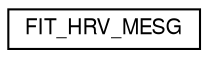 digraph "Graphical Class Hierarchy"
{
  edge [fontname="FreeSans",fontsize="10",labelfontname="FreeSans",labelfontsize="10"];
  node [fontname="FreeSans",fontsize="10",shape=record];
  rankdir="LR";
  Node1 [label="FIT_HRV_MESG",height=0.2,width=0.4,color="black", fillcolor="white", style="filled",URL="$struct_f_i_t___h_r_v___m_e_s_g.html"];
}
